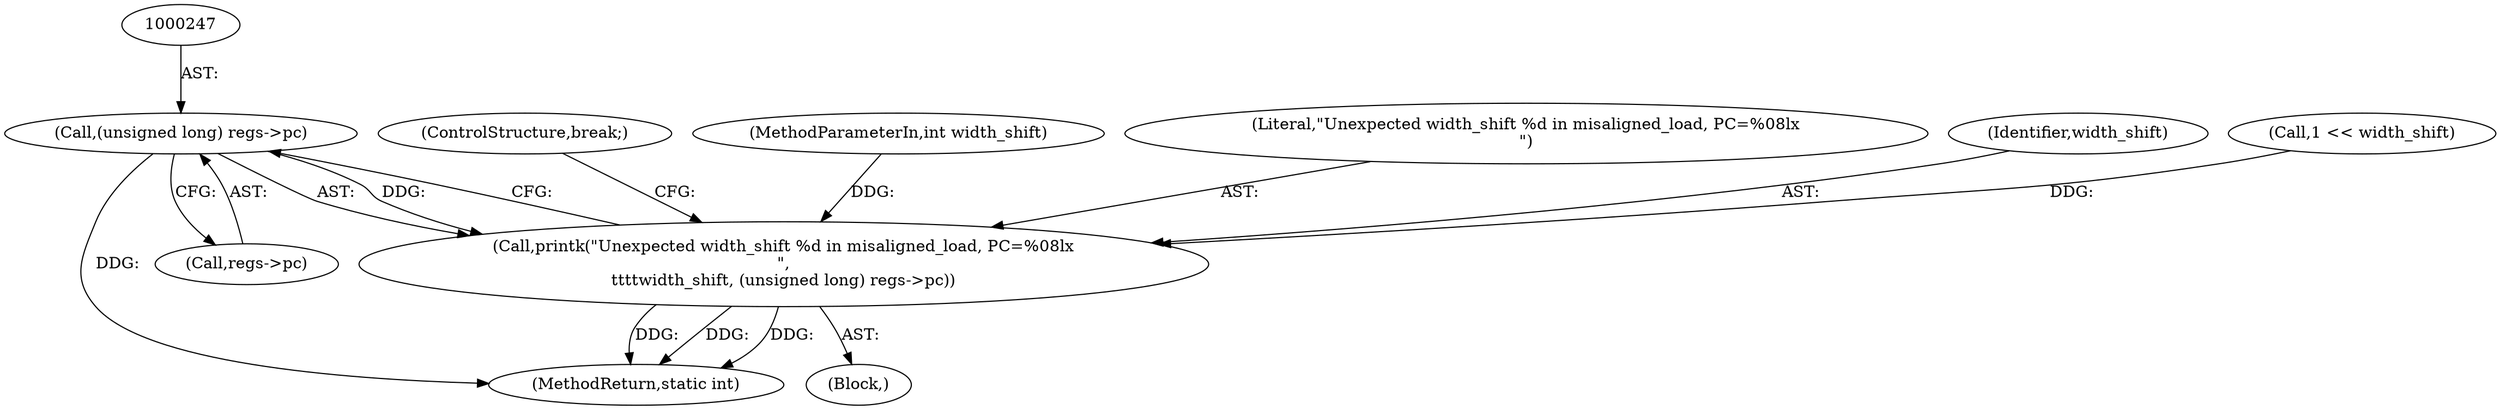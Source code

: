 digraph "0_linux_a8b0ca17b80e92faab46ee7179ba9e99ccb61233_26@pointer" {
"1000246" [label="(Call,(unsigned long) regs->pc)"];
"1000243" [label="(Call,printk(\"Unexpected width_shift %d in misaligned_load, PC=%08lx\n\",\n\t\t\t\twidth_shift, (unsigned long) regs->pc))"];
"1000251" [label="(ControlStructure,break;)"];
"1000246" [label="(Call,(unsigned long) regs->pc)"];
"1000304" [label="(MethodReturn,static int)"];
"1000180" [label="(Block,)"];
"1000107" [label="(MethodParameterIn,int width_shift)"];
"1000244" [label="(Literal,\"Unexpected width_shift %d in misaligned_load, PC=%08lx\n\")"];
"1000245" [label="(Identifier,width_shift)"];
"1000243" [label="(Call,printk(\"Unexpected width_shift %d in misaligned_load, PC=%08lx\n\",\n\t\t\t\twidth_shift, (unsigned long) regs->pc))"];
"1000170" [label="(Call,1 << width_shift)"];
"1000248" [label="(Call,regs->pc)"];
"1000246" -> "1000243"  [label="AST: "];
"1000246" -> "1000248"  [label="CFG: "];
"1000247" -> "1000246"  [label="AST: "];
"1000248" -> "1000246"  [label="AST: "];
"1000243" -> "1000246"  [label="CFG: "];
"1000246" -> "1000304"  [label="DDG: "];
"1000246" -> "1000243"  [label="DDG: "];
"1000243" -> "1000180"  [label="AST: "];
"1000244" -> "1000243"  [label="AST: "];
"1000245" -> "1000243"  [label="AST: "];
"1000251" -> "1000243"  [label="CFG: "];
"1000243" -> "1000304"  [label="DDG: "];
"1000243" -> "1000304"  [label="DDG: "];
"1000243" -> "1000304"  [label="DDG: "];
"1000170" -> "1000243"  [label="DDG: "];
"1000107" -> "1000243"  [label="DDG: "];
}
